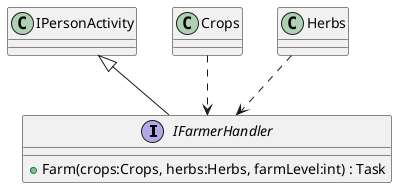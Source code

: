 @startuml
interface IFarmerHandler {
    + Farm(crops:Crops, herbs:Herbs, farmLevel:int) : Task
}
IPersonActivity <|-- IFarmerHandler
Crops ..> IFarmerHandler
Herbs ..> IFarmerHandler
@enduml
